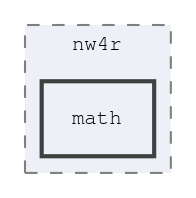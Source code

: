 digraph "source/nw4r/math"
{
 // LATEX_PDF_SIZE
  edge [fontname="FreeMono",fontsize="10",labelfontname="FreeMono",labelfontsize="10"];
  node [fontname="FreeMono",fontsize="10",shape=record];
  compound=true
  subgraph clusterdir_fa539d9f400cd8c961cb0a68e32183e6 {
    graph [ bgcolor="#edf0f7", pencolor="grey50", style="filled,dashed,", label="nw4r", fontname="FreeMono", fontsize="10", URL="dir_fa539d9f400cd8c961cb0a68e32183e6.html"]
  dir_31de5051e56bb00f0a3d0a16ea06a12f [shape=box, label="math", style="filled,bold,", fillcolor="#edf0f7", color="grey25", URL="dir_31de5051e56bb00f0a3d0a16ea06a12f.html"];
  }
}
